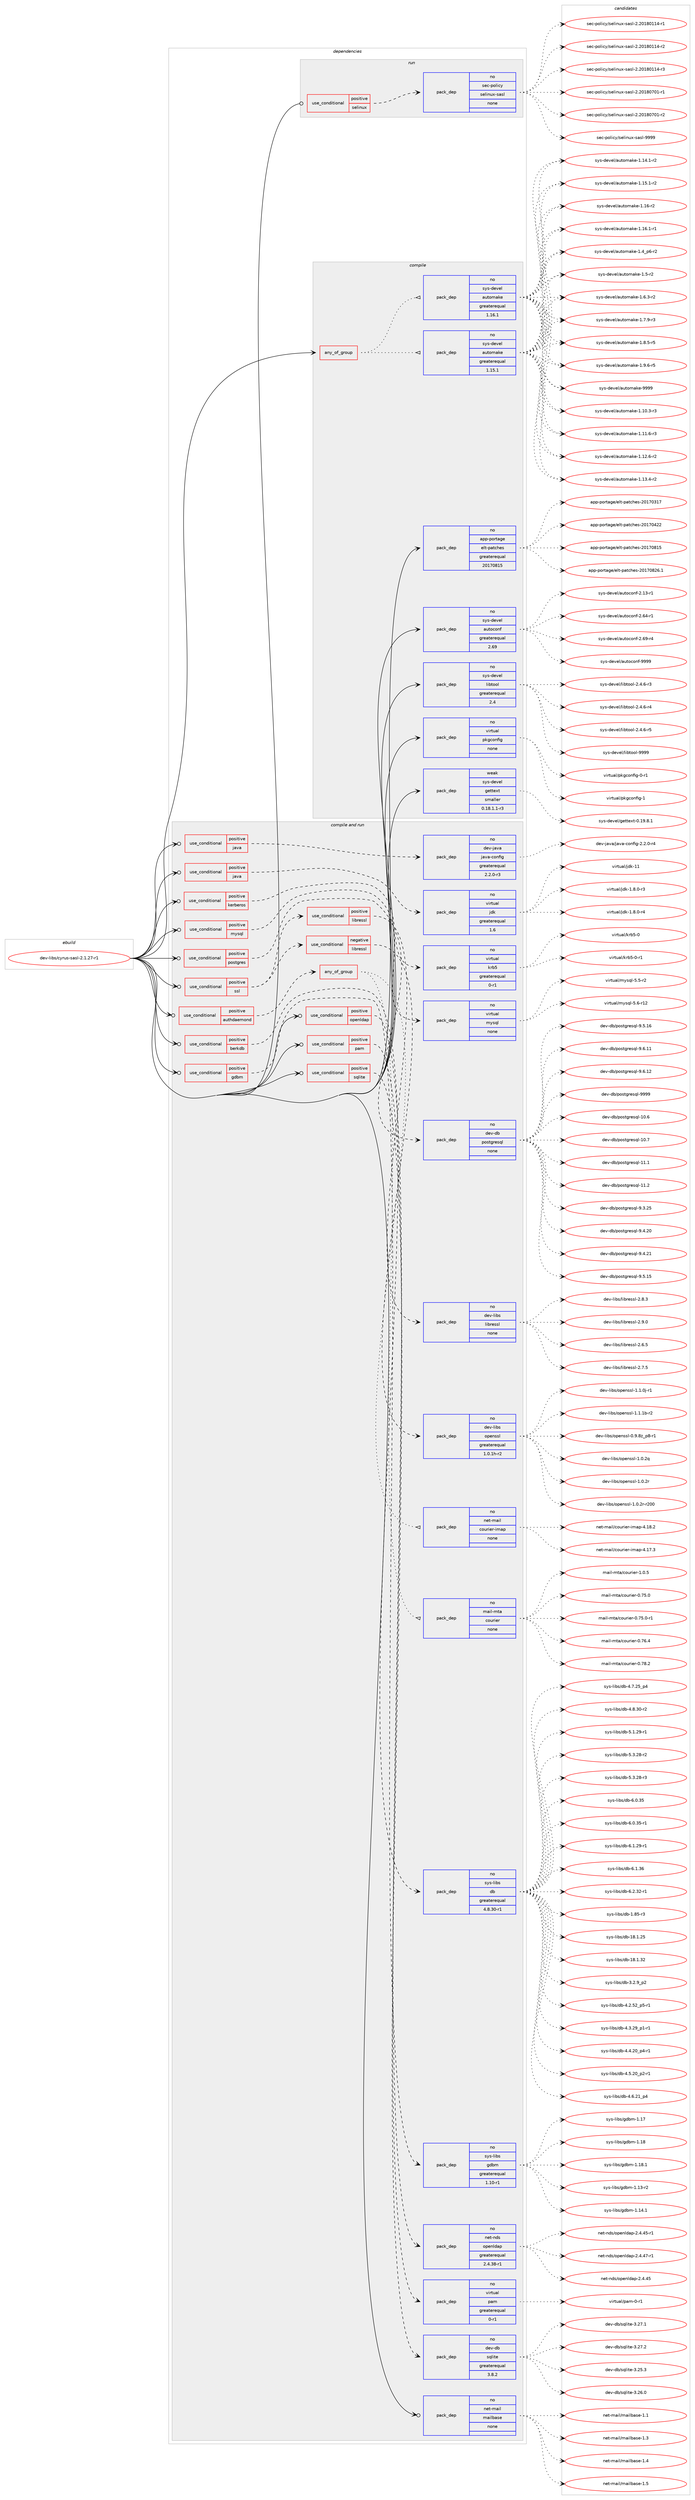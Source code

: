 digraph prolog {

# *************
# Graph options
# *************

newrank=true;
concentrate=true;
compound=true;
graph [rankdir=LR,fontname=Helvetica,fontsize=10,ranksep=1.5];#, ranksep=2.5, nodesep=0.2];
edge  [arrowhead=vee];
node  [fontname=Helvetica,fontsize=10];

# **********
# The ebuild
# **********

subgraph cluster_leftcol {
color=gray;
rank=same;
label=<<i>ebuild</i>>;
id [label="dev-libs/cyrus-sasl-2.1.27-r1", color=red, width=4, href="../dev-libs/cyrus-sasl-2.1.27-r1.svg"];
}

# ****************
# The dependencies
# ****************

subgraph cluster_midcol {
color=gray;
label=<<i>dependencies</i>>;
subgraph cluster_compile {
fillcolor="#eeeeee";
style=filled;
label=<<i>compile</i>>;
subgraph any22129 {
dependency1365037 [label=<<TABLE BORDER="0" CELLBORDER="1" CELLSPACING="0" CELLPADDING="4"><TR><TD CELLPADDING="10">any_of_group</TD></TR></TABLE>>, shape=none, color=red];subgraph pack976895 {
dependency1365038 [label=<<TABLE BORDER="0" CELLBORDER="1" CELLSPACING="0" CELLPADDING="4" WIDTH="220"><TR><TD ROWSPAN="6" CELLPADDING="30">pack_dep</TD></TR><TR><TD WIDTH="110">no</TD></TR><TR><TD>sys-devel</TD></TR><TR><TD>automake</TD></TR><TR><TD>greaterequal</TD></TR><TR><TD>1.16.1</TD></TR></TABLE>>, shape=none, color=blue];
}
dependency1365037:e -> dependency1365038:w [weight=20,style="dotted",arrowhead="oinv"];
subgraph pack976896 {
dependency1365039 [label=<<TABLE BORDER="0" CELLBORDER="1" CELLSPACING="0" CELLPADDING="4" WIDTH="220"><TR><TD ROWSPAN="6" CELLPADDING="30">pack_dep</TD></TR><TR><TD WIDTH="110">no</TD></TR><TR><TD>sys-devel</TD></TR><TR><TD>automake</TD></TR><TR><TD>greaterequal</TD></TR><TR><TD>1.15.1</TD></TR></TABLE>>, shape=none, color=blue];
}
dependency1365037:e -> dependency1365039:w [weight=20,style="dotted",arrowhead="oinv"];
}
id:e -> dependency1365037:w [weight=20,style="solid",arrowhead="vee"];
subgraph pack976897 {
dependency1365040 [label=<<TABLE BORDER="0" CELLBORDER="1" CELLSPACING="0" CELLPADDING="4" WIDTH="220"><TR><TD ROWSPAN="6" CELLPADDING="30">pack_dep</TD></TR><TR><TD WIDTH="110">no</TD></TR><TR><TD>app-portage</TD></TR><TR><TD>elt-patches</TD></TR><TR><TD>greaterequal</TD></TR><TR><TD>20170815</TD></TR></TABLE>>, shape=none, color=blue];
}
id:e -> dependency1365040:w [weight=20,style="solid",arrowhead="vee"];
subgraph pack976898 {
dependency1365041 [label=<<TABLE BORDER="0" CELLBORDER="1" CELLSPACING="0" CELLPADDING="4" WIDTH="220"><TR><TD ROWSPAN="6" CELLPADDING="30">pack_dep</TD></TR><TR><TD WIDTH="110">no</TD></TR><TR><TD>sys-devel</TD></TR><TR><TD>autoconf</TD></TR><TR><TD>greaterequal</TD></TR><TR><TD>2.69</TD></TR></TABLE>>, shape=none, color=blue];
}
id:e -> dependency1365041:w [weight=20,style="solid",arrowhead="vee"];
subgraph pack976899 {
dependency1365042 [label=<<TABLE BORDER="0" CELLBORDER="1" CELLSPACING="0" CELLPADDING="4" WIDTH="220"><TR><TD ROWSPAN="6" CELLPADDING="30">pack_dep</TD></TR><TR><TD WIDTH="110">no</TD></TR><TR><TD>sys-devel</TD></TR><TR><TD>libtool</TD></TR><TR><TD>greaterequal</TD></TR><TR><TD>2.4</TD></TR></TABLE>>, shape=none, color=blue];
}
id:e -> dependency1365042:w [weight=20,style="solid",arrowhead="vee"];
subgraph pack976900 {
dependency1365043 [label=<<TABLE BORDER="0" CELLBORDER="1" CELLSPACING="0" CELLPADDING="4" WIDTH="220"><TR><TD ROWSPAN="6" CELLPADDING="30">pack_dep</TD></TR><TR><TD WIDTH="110">no</TD></TR><TR><TD>virtual</TD></TR><TR><TD>pkgconfig</TD></TR><TR><TD>none</TD></TR><TR><TD></TD></TR></TABLE>>, shape=none, color=blue];
}
id:e -> dependency1365043:w [weight=20,style="solid",arrowhead="vee"];
subgraph pack976901 {
dependency1365044 [label=<<TABLE BORDER="0" CELLBORDER="1" CELLSPACING="0" CELLPADDING="4" WIDTH="220"><TR><TD ROWSPAN="6" CELLPADDING="30">pack_dep</TD></TR><TR><TD WIDTH="110">weak</TD></TR><TR><TD>sys-devel</TD></TR><TR><TD>gettext</TD></TR><TR><TD>smaller</TD></TR><TR><TD>0.18.1.1-r3</TD></TR></TABLE>>, shape=none, color=blue];
}
id:e -> dependency1365044:w [weight=20,style="solid",arrowhead="vee"];
}
subgraph cluster_compileandrun {
fillcolor="#eeeeee";
style=filled;
label=<<i>compile and run</i>>;
subgraph cond365461 {
dependency1365045 [label=<<TABLE BORDER="0" CELLBORDER="1" CELLSPACING="0" CELLPADDING="4"><TR><TD ROWSPAN="3" CELLPADDING="10">use_conditional</TD></TR><TR><TD>positive</TD></TR><TR><TD>authdaemond</TD></TR></TABLE>>, shape=none, color=red];
subgraph any22130 {
dependency1365046 [label=<<TABLE BORDER="0" CELLBORDER="1" CELLSPACING="0" CELLPADDING="4"><TR><TD CELLPADDING="10">any_of_group</TD></TR></TABLE>>, shape=none, color=red];subgraph pack976902 {
dependency1365047 [label=<<TABLE BORDER="0" CELLBORDER="1" CELLSPACING="0" CELLPADDING="4" WIDTH="220"><TR><TD ROWSPAN="6" CELLPADDING="30">pack_dep</TD></TR><TR><TD WIDTH="110">no</TD></TR><TR><TD>net-mail</TD></TR><TR><TD>courier-imap</TD></TR><TR><TD>none</TD></TR><TR><TD></TD></TR></TABLE>>, shape=none, color=blue];
}
dependency1365046:e -> dependency1365047:w [weight=20,style="dotted",arrowhead="oinv"];
subgraph pack976903 {
dependency1365048 [label=<<TABLE BORDER="0" CELLBORDER="1" CELLSPACING="0" CELLPADDING="4" WIDTH="220"><TR><TD ROWSPAN="6" CELLPADDING="30">pack_dep</TD></TR><TR><TD WIDTH="110">no</TD></TR><TR><TD>mail-mta</TD></TR><TR><TD>courier</TD></TR><TR><TD>none</TD></TR><TR><TD></TD></TR></TABLE>>, shape=none, color=blue];
}
dependency1365046:e -> dependency1365048:w [weight=20,style="dotted",arrowhead="oinv"];
}
dependency1365045:e -> dependency1365046:w [weight=20,style="dashed",arrowhead="vee"];
}
id:e -> dependency1365045:w [weight=20,style="solid",arrowhead="odotvee"];
subgraph cond365462 {
dependency1365049 [label=<<TABLE BORDER="0" CELLBORDER="1" CELLSPACING="0" CELLPADDING="4"><TR><TD ROWSPAN="3" CELLPADDING="10">use_conditional</TD></TR><TR><TD>positive</TD></TR><TR><TD>berkdb</TD></TR></TABLE>>, shape=none, color=red];
subgraph pack976904 {
dependency1365050 [label=<<TABLE BORDER="0" CELLBORDER="1" CELLSPACING="0" CELLPADDING="4" WIDTH="220"><TR><TD ROWSPAN="6" CELLPADDING="30">pack_dep</TD></TR><TR><TD WIDTH="110">no</TD></TR><TR><TD>sys-libs</TD></TR><TR><TD>db</TD></TR><TR><TD>greaterequal</TD></TR><TR><TD>4.8.30-r1</TD></TR></TABLE>>, shape=none, color=blue];
}
dependency1365049:e -> dependency1365050:w [weight=20,style="dashed",arrowhead="vee"];
}
id:e -> dependency1365049:w [weight=20,style="solid",arrowhead="odotvee"];
subgraph cond365463 {
dependency1365051 [label=<<TABLE BORDER="0" CELLBORDER="1" CELLSPACING="0" CELLPADDING="4"><TR><TD ROWSPAN="3" CELLPADDING="10">use_conditional</TD></TR><TR><TD>positive</TD></TR><TR><TD>gdbm</TD></TR></TABLE>>, shape=none, color=red];
subgraph pack976905 {
dependency1365052 [label=<<TABLE BORDER="0" CELLBORDER="1" CELLSPACING="0" CELLPADDING="4" WIDTH="220"><TR><TD ROWSPAN="6" CELLPADDING="30">pack_dep</TD></TR><TR><TD WIDTH="110">no</TD></TR><TR><TD>sys-libs</TD></TR><TR><TD>gdbm</TD></TR><TR><TD>greaterequal</TD></TR><TR><TD>1.10-r1</TD></TR></TABLE>>, shape=none, color=blue];
}
dependency1365051:e -> dependency1365052:w [weight=20,style="dashed",arrowhead="vee"];
}
id:e -> dependency1365051:w [weight=20,style="solid",arrowhead="odotvee"];
subgraph cond365464 {
dependency1365053 [label=<<TABLE BORDER="0" CELLBORDER="1" CELLSPACING="0" CELLPADDING="4"><TR><TD ROWSPAN="3" CELLPADDING="10">use_conditional</TD></TR><TR><TD>positive</TD></TR><TR><TD>java</TD></TR></TABLE>>, shape=none, color=red];
subgraph pack976906 {
dependency1365054 [label=<<TABLE BORDER="0" CELLBORDER="1" CELLSPACING="0" CELLPADDING="4" WIDTH="220"><TR><TD ROWSPAN="6" CELLPADDING="30">pack_dep</TD></TR><TR><TD WIDTH="110">no</TD></TR><TR><TD>dev-java</TD></TR><TR><TD>java-config</TD></TR><TR><TD>greaterequal</TD></TR><TR><TD>2.2.0-r3</TD></TR></TABLE>>, shape=none, color=blue];
}
dependency1365053:e -> dependency1365054:w [weight=20,style="dashed",arrowhead="vee"];
}
id:e -> dependency1365053:w [weight=20,style="solid",arrowhead="odotvee"];
subgraph cond365465 {
dependency1365055 [label=<<TABLE BORDER="0" CELLBORDER="1" CELLSPACING="0" CELLPADDING="4"><TR><TD ROWSPAN="3" CELLPADDING="10">use_conditional</TD></TR><TR><TD>positive</TD></TR><TR><TD>java</TD></TR></TABLE>>, shape=none, color=red];
subgraph pack976907 {
dependency1365056 [label=<<TABLE BORDER="0" CELLBORDER="1" CELLSPACING="0" CELLPADDING="4" WIDTH="220"><TR><TD ROWSPAN="6" CELLPADDING="30">pack_dep</TD></TR><TR><TD WIDTH="110">no</TD></TR><TR><TD>virtual</TD></TR><TR><TD>jdk</TD></TR><TR><TD>greaterequal</TD></TR><TR><TD>1.6</TD></TR></TABLE>>, shape=none, color=blue];
}
dependency1365055:e -> dependency1365056:w [weight=20,style="dashed",arrowhead="vee"];
}
id:e -> dependency1365055:w [weight=20,style="solid",arrowhead="odotvee"];
subgraph cond365466 {
dependency1365057 [label=<<TABLE BORDER="0" CELLBORDER="1" CELLSPACING="0" CELLPADDING="4"><TR><TD ROWSPAN="3" CELLPADDING="10">use_conditional</TD></TR><TR><TD>positive</TD></TR><TR><TD>kerberos</TD></TR></TABLE>>, shape=none, color=red];
subgraph pack976908 {
dependency1365058 [label=<<TABLE BORDER="0" CELLBORDER="1" CELLSPACING="0" CELLPADDING="4" WIDTH="220"><TR><TD ROWSPAN="6" CELLPADDING="30">pack_dep</TD></TR><TR><TD WIDTH="110">no</TD></TR><TR><TD>virtual</TD></TR><TR><TD>krb5</TD></TR><TR><TD>greaterequal</TD></TR><TR><TD>0-r1</TD></TR></TABLE>>, shape=none, color=blue];
}
dependency1365057:e -> dependency1365058:w [weight=20,style="dashed",arrowhead="vee"];
}
id:e -> dependency1365057:w [weight=20,style="solid",arrowhead="odotvee"];
subgraph cond365467 {
dependency1365059 [label=<<TABLE BORDER="0" CELLBORDER="1" CELLSPACING="0" CELLPADDING="4"><TR><TD ROWSPAN="3" CELLPADDING="10">use_conditional</TD></TR><TR><TD>positive</TD></TR><TR><TD>mysql</TD></TR></TABLE>>, shape=none, color=red];
subgraph pack976909 {
dependency1365060 [label=<<TABLE BORDER="0" CELLBORDER="1" CELLSPACING="0" CELLPADDING="4" WIDTH="220"><TR><TD ROWSPAN="6" CELLPADDING="30">pack_dep</TD></TR><TR><TD WIDTH="110">no</TD></TR><TR><TD>virtual</TD></TR><TR><TD>mysql</TD></TR><TR><TD>none</TD></TR><TR><TD></TD></TR></TABLE>>, shape=none, color=blue];
}
dependency1365059:e -> dependency1365060:w [weight=20,style="dashed",arrowhead="vee"];
}
id:e -> dependency1365059:w [weight=20,style="solid",arrowhead="odotvee"];
subgraph cond365468 {
dependency1365061 [label=<<TABLE BORDER="0" CELLBORDER="1" CELLSPACING="0" CELLPADDING="4"><TR><TD ROWSPAN="3" CELLPADDING="10">use_conditional</TD></TR><TR><TD>positive</TD></TR><TR><TD>openldap</TD></TR></TABLE>>, shape=none, color=red];
subgraph pack976910 {
dependency1365062 [label=<<TABLE BORDER="0" CELLBORDER="1" CELLSPACING="0" CELLPADDING="4" WIDTH="220"><TR><TD ROWSPAN="6" CELLPADDING="30">pack_dep</TD></TR><TR><TD WIDTH="110">no</TD></TR><TR><TD>net-nds</TD></TR><TR><TD>openldap</TD></TR><TR><TD>greaterequal</TD></TR><TR><TD>2.4.38-r1</TD></TR></TABLE>>, shape=none, color=blue];
}
dependency1365061:e -> dependency1365062:w [weight=20,style="dashed",arrowhead="vee"];
}
id:e -> dependency1365061:w [weight=20,style="solid",arrowhead="odotvee"];
subgraph cond365469 {
dependency1365063 [label=<<TABLE BORDER="0" CELLBORDER="1" CELLSPACING="0" CELLPADDING="4"><TR><TD ROWSPAN="3" CELLPADDING="10">use_conditional</TD></TR><TR><TD>positive</TD></TR><TR><TD>pam</TD></TR></TABLE>>, shape=none, color=red];
subgraph pack976911 {
dependency1365064 [label=<<TABLE BORDER="0" CELLBORDER="1" CELLSPACING="0" CELLPADDING="4" WIDTH="220"><TR><TD ROWSPAN="6" CELLPADDING="30">pack_dep</TD></TR><TR><TD WIDTH="110">no</TD></TR><TR><TD>virtual</TD></TR><TR><TD>pam</TD></TR><TR><TD>greaterequal</TD></TR><TR><TD>0-r1</TD></TR></TABLE>>, shape=none, color=blue];
}
dependency1365063:e -> dependency1365064:w [weight=20,style="dashed",arrowhead="vee"];
}
id:e -> dependency1365063:w [weight=20,style="solid",arrowhead="odotvee"];
subgraph cond365470 {
dependency1365065 [label=<<TABLE BORDER="0" CELLBORDER="1" CELLSPACING="0" CELLPADDING="4"><TR><TD ROWSPAN="3" CELLPADDING="10">use_conditional</TD></TR><TR><TD>positive</TD></TR><TR><TD>postgres</TD></TR></TABLE>>, shape=none, color=red];
subgraph pack976912 {
dependency1365066 [label=<<TABLE BORDER="0" CELLBORDER="1" CELLSPACING="0" CELLPADDING="4" WIDTH="220"><TR><TD ROWSPAN="6" CELLPADDING="30">pack_dep</TD></TR><TR><TD WIDTH="110">no</TD></TR><TR><TD>dev-db</TD></TR><TR><TD>postgresql</TD></TR><TR><TD>none</TD></TR><TR><TD></TD></TR></TABLE>>, shape=none, color=blue];
}
dependency1365065:e -> dependency1365066:w [weight=20,style="dashed",arrowhead="vee"];
}
id:e -> dependency1365065:w [weight=20,style="solid",arrowhead="odotvee"];
subgraph cond365471 {
dependency1365067 [label=<<TABLE BORDER="0" CELLBORDER="1" CELLSPACING="0" CELLPADDING="4"><TR><TD ROWSPAN="3" CELLPADDING="10">use_conditional</TD></TR><TR><TD>positive</TD></TR><TR><TD>sqlite</TD></TR></TABLE>>, shape=none, color=red];
subgraph pack976913 {
dependency1365068 [label=<<TABLE BORDER="0" CELLBORDER="1" CELLSPACING="0" CELLPADDING="4" WIDTH="220"><TR><TD ROWSPAN="6" CELLPADDING="30">pack_dep</TD></TR><TR><TD WIDTH="110">no</TD></TR><TR><TD>dev-db</TD></TR><TR><TD>sqlite</TD></TR><TR><TD>greaterequal</TD></TR><TR><TD>3.8.2</TD></TR></TABLE>>, shape=none, color=blue];
}
dependency1365067:e -> dependency1365068:w [weight=20,style="dashed",arrowhead="vee"];
}
id:e -> dependency1365067:w [weight=20,style="solid",arrowhead="odotvee"];
subgraph cond365472 {
dependency1365069 [label=<<TABLE BORDER="0" CELLBORDER="1" CELLSPACING="0" CELLPADDING="4"><TR><TD ROWSPAN="3" CELLPADDING="10">use_conditional</TD></TR><TR><TD>positive</TD></TR><TR><TD>ssl</TD></TR></TABLE>>, shape=none, color=red];
subgraph cond365473 {
dependency1365070 [label=<<TABLE BORDER="0" CELLBORDER="1" CELLSPACING="0" CELLPADDING="4"><TR><TD ROWSPAN="3" CELLPADDING="10">use_conditional</TD></TR><TR><TD>negative</TD></TR><TR><TD>libressl</TD></TR></TABLE>>, shape=none, color=red];
subgraph pack976914 {
dependency1365071 [label=<<TABLE BORDER="0" CELLBORDER="1" CELLSPACING="0" CELLPADDING="4" WIDTH="220"><TR><TD ROWSPAN="6" CELLPADDING="30">pack_dep</TD></TR><TR><TD WIDTH="110">no</TD></TR><TR><TD>dev-libs</TD></TR><TR><TD>openssl</TD></TR><TR><TD>greaterequal</TD></TR><TR><TD>1.0.1h-r2</TD></TR></TABLE>>, shape=none, color=blue];
}
dependency1365070:e -> dependency1365071:w [weight=20,style="dashed",arrowhead="vee"];
}
dependency1365069:e -> dependency1365070:w [weight=20,style="dashed",arrowhead="vee"];
subgraph cond365474 {
dependency1365072 [label=<<TABLE BORDER="0" CELLBORDER="1" CELLSPACING="0" CELLPADDING="4"><TR><TD ROWSPAN="3" CELLPADDING="10">use_conditional</TD></TR><TR><TD>positive</TD></TR><TR><TD>libressl</TD></TR></TABLE>>, shape=none, color=red];
subgraph pack976915 {
dependency1365073 [label=<<TABLE BORDER="0" CELLBORDER="1" CELLSPACING="0" CELLPADDING="4" WIDTH="220"><TR><TD ROWSPAN="6" CELLPADDING="30">pack_dep</TD></TR><TR><TD WIDTH="110">no</TD></TR><TR><TD>dev-libs</TD></TR><TR><TD>libressl</TD></TR><TR><TD>none</TD></TR><TR><TD></TD></TR></TABLE>>, shape=none, color=blue];
}
dependency1365072:e -> dependency1365073:w [weight=20,style="dashed",arrowhead="vee"];
}
dependency1365069:e -> dependency1365072:w [weight=20,style="dashed",arrowhead="vee"];
}
id:e -> dependency1365069:w [weight=20,style="solid",arrowhead="odotvee"];
subgraph pack976916 {
dependency1365074 [label=<<TABLE BORDER="0" CELLBORDER="1" CELLSPACING="0" CELLPADDING="4" WIDTH="220"><TR><TD ROWSPAN="6" CELLPADDING="30">pack_dep</TD></TR><TR><TD WIDTH="110">no</TD></TR><TR><TD>net-mail</TD></TR><TR><TD>mailbase</TD></TR><TR><TD>none</TD></TR><TR><TD></TD></TR></TABLE>>, shape=none, color=blue];
}
id:e -> dependency1365074:w [weight=20,style="solid",arrowhead="odotvee"];
}
subgraph cluster_run {
fillcolor="#eeeeee";
style=filled;
label=<<i>run</i>>;
subgraph cond365475 {
dependency1365075 [label=<<TABLE BORDER="0" CELLBORDER="1" CELLSPACING="0" CELLPADDING="4"><TR><TD ROWSPAN="3" CELLPADDING="10">use_conditional</TD></TR><TR><TD>positive</TD></TR><TR><TD>selinux</TD></TR></TABLE>>, shape=none, color=red];
subgraph pack976917 {
dependency1365076 [label=<<TABLE BORDER="0" CELLBORDER="1" CELLSPACING="0" CELLPADDING="4" WIDTH="220"><TR><TD ROWSPAN="6" CELLPADDING="30">pack_dep</TD></TR><TR><TD WIDTH="110">no</TD></TR><TR><TD>sec-policy</TD></TR><TR><TD>selinux-sasl</TD></TR><TR><TD>none</TD></TR><TR><TD></TD></TR></TABLE>>, shape=none, color=blue];
}
dependency1365075:e -> dependency1365076:w [weight=20,style="dashed",arrowhead="vee"];
}
id:e -> dependency1365075:w [weight=20,style="solid",arrowhead="odot"];
}
}

# **************
# The candidates
# **************

subgraph cluster_choices {
rank=same;
color=gray;
label=<<i>candidates</i>>;

subgraph choice976895 {
color=black;
nodesep=1;
choice11512111545100101118101108479711711611110997107101454946494846514511451 [label="sys-devel/automake-1.10.3-r3", color=red, width=4,href="../sys-devel/automake-1.10.3-r3.svg"];
choice11512111545100101118101108479711711611110997107101454946494946544511451 [label="sys-devel/automake-1.11.6-r3", color=red, width=4,href="../sys-devel/automake-1.11.6-r3.svg"];
choice11512111545100101118101108479711711611110997107101454946495046544511450 [label="sys-devel/automake-1.12.6-r2", color=red, width=4,href="../sys-devel/automake-1.12.6-r2.svg"];
choice11512111545100101118101108479711711611110997107101454946495146524511450 [label="sys-devel/automake-1.13.4-r2", color=red, width=4,href="../sys-devel/automake-1.13.4-r2.svg"];
choice11512111545100101118101108479711711611110997107101454946495246494511450 [label="sys-devel/automake-1.14.1-r2", color=red, width=4,href="../sys-devel/automake-1.14.1-r2.svg"];
choice11512111545100101118101108479711711611110997107101454946495346494511450 [label="sys-devel/automake-1.15.1-r2", color=red, width=4,href="../sys-devel/automake-1.15.1-r2.svg"];
choice1151211154510010111810110847971171161111099710710145494649544511450 [label="sys-devel/automake-1.16-r2", color=red, width=4,href="../sys-devel/automake-1.16-r2.svg"];
choice11512111545100101118101108479711711611110997107101454946495446494511449 [label="sys-devel/automake-1.16.1-r1", color=red, width=4,href="../sys-devel/automake-1.16.1-r1.svg"];
choice115121115451001011181011084797117116111109971071014549465295112544511450 [label="sys-devel/automake-1.4_p6-r2", color=red, width=4,href="../sys-devel/automake-1.4_p6-r2.svg"];
choice11512111545100101118101108479711711611110997107101454946534511450 [label="sys-devel/automake-1.5-r2", color=red, width=4,href="../sys-devel/automake-1.5-r2.svg"];
choice115121115451001011181011084797117116111109971071014549465446514511450 [label="sys-devel/automake-1.6.3-r2", color=red, width=4,href="../sys-devel/automake-1.6.3-r2.svg"];
choice115121115451001011181011084797117116111109971071014549465546574511451 [label="sys-devel/automake-1.7.9-r3", color=red, width=4,href="../sys-devel/automake-1.7.9-r3.svg"];
choice115121115451001011181011084797117116111109971071014549465646534511453 [label="sys-devel/automake-1.8.5-r5", color=red, width=4,href="../sys-devel/automake-1.8.5-r5.svg"];
choice115121115451001011181011084797117116111109971071014549465746544511453 [label="sys-devel/automake-1.9.6-r5", color=red, width=4,href="../sys-devel/automake-1.9.6-r5.svg"];
choice115121115451001011181011084797117116111109971071014557575757 [label="sys-devel/automake-9999", color=red, width=4,href="../sys-devel/automake-9999.svg"];
dependency1365038:e -> choice11512111545100101118101108479711711611110997107101454946494846514511451:w [style=dotted,weight="100"];
dependency1365038:e -> choice11512111545100101118101108479711711611110997107101454946494946544511451:w [style=dotted,weight="100"];
dependency1365038:e -> choice11512111545100101118101108479711711611110997107101454946495046544511450:w [style=dotted,weight="100"];
dependency1365038:e -> choice11512111545100101118101108479711711611110997107101454946495146524511450:w [style=dotted,weight="100"];
dependency1365038:e -> choice11512111545100101118101108479711711611110997107101454946495246494511450:w [style=dotted,weight="100"];
dependency1365038:e -> choice11512111545100101118101108479711711611110997107101454946495346494511450:w [style=dotted,weight="100"];
dependency1365038:e -> choice1151211154510010111810110847971171161111099710710145494649544511450:w [style=dotted,weight="100"];
dependency1365038:e -> choice11512111545100101118101108479711711611110997107101454946495446494511449:w [style=dotted,weight="100"];
dependency1365038:e -> choice115121115451001011181011084797117116111109971071014549465295112544511450:w [style=dotted,weight="100"];
dependency1365038:e -> choice11512111545100101118101108479711711611110997107101454946534511450:w [style=dotted,weight="100"];
dependency1365038:e -> choice115121115451001011181011084797117116111109971071014549465446514511450:w [style=dotted,weight="100"];
dependency1365038:e -> choice115121115451001011181011084797117116111109971071014549465546574511451:w [style=dotted,weight="100"];
dependency1365038:e -> choice115121115451001011181011084797117116111109971071014549465646534511453:w [style=dotted,weight="100"];
dependency1365038:e -> choice115121115451001011181011084797117116111109971071014549465746544511453:w [style=dotted,weight="100"];
dependency1365038:e -> choice115121115451001011181011084797117116111109971071014557575757:w [style=dotted,weight="100"];
}
subgraph choice976896 {
color=black;
nodesep=1;
choice11512111545100101118101108479711711611110997107101454946494846514511451 [label="sys-devel/automake-1.10.3-r3", color=red, width=4,href="../sys-devel/automake-1.10.3-r3.svg"];
choice11512111545100101118101108479711711611110997107101454946494946544511451 [label="sys-devel/automake-1.11.6-r3", color=red, width=4,href="../sys-devel/automake-1.11.6-r3.svg"];
choice11512111545100101118101108479711711611110997107101454946495046544511450 [label="sys-devel/automake-1.12.6-r2", color=red, width=4,href="../sys-devel/automake-1.12.6-r2.svg"];
choice11512111545100101118101108479711711611110997107101454946495146524511450 [label="sys-devel/automake-1.13.4-r2", color=red, width=4,href="../sys-devel/automake-1.13.4-r2.svg"];
choice11512111545100101118101108479711711611110997107101454946495246494511450 [label="sys-devel/automake-1.14.1-r2", color=red, width=4,href="../sys-devel/automake-1.14.1-r2.svg"];
choice11512111545100101118101108479711711611110997107101454946495346494511450 [label="sys-devel/automake-1.15.1-r2", color=red, width=4,href="../sys-devel/automake-1.15.1-r2.svg"];
choice1151211154510010111810110847971171161111099710710145494649544511450 [label="sys-devel/automake-1.16-r2", color=red, width=4,href="../sys-devel/automake-1.16-r2.svg"];
choice11512111545100101118101108479711711611110997107101454946495446494511449 [label="sys-devel/automake-1.16.1-r1", color=red, width=4,href="../sys-devel/automake-1.16.1-r1.svg"];
choice115121115451001011181011084797117116111109971071014549465295112544511450 [label="sys-devel/automake-1.4_p6-r2", color=red, width=4,href="../sys-devel/automake-1.4_p6-r2.svg"];
choice11512111545100101118101108479711711611110997107101454946534511450 [label="sys-devel/automake-1.5-r2", color=red, width=4,href="../sys-devel/automake-1.5-r2.svg"];
choice115121115451001011181011084797117116111109971071014549465446514511450 [label="sys-devel/automake-1.6.3-r2", color=red, width=4,href="../sys-devel/automake-1.6.3-r2.svg"];
choice115121115451001011181011084797117116111109971071014549465546574511451 [label="sys-devel/automake-1.7.9-r3", color=red, width=4,href="../sys-devel/automake-1.7.9-r3.svg"];
choice115121115451001011181011084797117116111109971071014549465646534511453 [label="sys-devel/automake-1.8.5-r5", color=red, width=4,href="../sys-devel/automake-1.8.5-r5.svg"];
choice115121115451001011181011084797117116111109971071014549465746544511453 [label="sys-devel/automake-1.9.6-r5", color=red, width=4,href="../sys-devel/automake-1.9.6-r5.svg"];
choice115121115451001011181011084797117116111109971071014557575757 [label="sys-devel/automake-9999", color=red, width=4,href="../sys-devel/automake-9999.svg"];
dependency1365039:e -> choice11512111545100101118101108479711711611110997107101454946494846514511451:w [style=dotted,weight="100"];
dependency1365039:e -> choice11512111545100101118101108479711711611110997107101454946494946544511451:w [style=dotted,weight="100"];
dependency1365039:e -> choice11512111545100101118101108479711711611110997107101454946495046544511450:w [style=dotted,weight="100"];
dependency1365039:e -> choice11512111545100101118101108479711711611110997107101454946495146524511450:w [style=dotted,weight="100"];
dependency1365039:e -> choice11512111545100101118101108479711711611110997107101454946495246494511450:w [style=dotted,weight="100"];
dependency1365039:e -> choice11512111545100101118101108479711711611110997107101454946495346494511450:w [style=dotted,weight="100"];
dependency1365039:e -> choice1151211154510010111810110847971171161111099710710145494649544511450:w [style=dotted,weight="100"];
dependency1365039:e -> choice11512111545100101118101108479711711611110997107101454946495446494511449:w [style=dotted,weight="100"];
dependency1365039:e -> choice115121115451001011181011084797117116111109971071014549465295112544511450:w [style=dotted,weight="100"];
dependency1365039:e -> choice11512111545100101118101108479711711611110997107101454946534511450:w [style=dotted,weight="100"];
dependency1365039:e -> choice115121115451001011181011084797117116111109971071014549465446514511450:w [style=dotted,weight="100"];
dependency1365039:e -> choice115121115451001011181011084797117116111109971071014549465546574511451:w [style=dotted,weight="100"];
dependency1365039:e -> choice115121115451001011181011084797117116111109971071014549465646534511453:w [style=dotted,weight="100"];
dependency1365039:e -> choice115121115451001011181011084797117116111109971071014549465746544511453:w [style=dotted,weight="100"];
dependency1365039:e -> choice115121115451001011181011084797117116111109971071014557575757:w [style=dotted,weight="100"];
}
subgraph choice976897 {
color=black;
nodesep=1;
choice97112112451121111141169710310147101108116451129711699104101115455048495548514955 [label="app-portage/elt-patches-20170317", color=red, width=4,href="../app-portage/elt-patches-20170317.svg"];
choice97112112451121111141169710310147101108116451129711699104101115455048495548525050 [label="app-portage/elt-patches-20170422", color=red, width=4,href="../app-portage/elt-patches-20170422.svg"];
choice97112112451121111141169710310147101108116451129711699104101115455048495548564953 [label="app-portage/elt-patches-20170815", color=red, width=4,href="../app-portage/elt-patches-20170815.svg"];
choice971121124511211111411697103101471011081164511297116991041011154550484955485650544649 [label="app-portage/elt-patches-20170826.1", color=red, width=4,href="../app-portage/elt-patches-20170826.1.svg"];
dependency1365040:e -> choice97112112451121111141169710310147101108116451129711699104101115455048495548514955:w [style=dotted,weight="100"];
dependency1365040:e -> choice97112112451121111141169710310147101108116451129711699104101115455048495548525050:w [style=dotted,weight="100"];
dependency1365040:e -> choice97112112451121111141169710310147101108116451129711699104101115455048495548564953:w [style=dotted,weight="100"];
dependency1365040:e -> choice971121124511211111411697103101471011081164511297116991041011154550484955485650544649:w [style=dotted,weight="100"];
}
subgraph choice976898 {
color=black;
nodesep=1;
choice1151211154510010111810110847971171161119911111010245504649514511449 [label="sys-devel/autoconf-2.13-r1", color=red, width=4,href="../sys-devel/autoconf-2.13-r1.svg"];
choice1151211154510010111810110847971171161119911111010245504654524511449 [label="sys-devel/autoconf-2.64-r1", color=red, width=4,href="../sys-devel/autoconf-2.64-r1.svg"];
choice1151211154510010111810110847971171161119911111010245504654574511452 [label="sys-devel/autoconf-2.69-r4", color=red, width=4,href="../sys-devel/autoconf-2.69-r4.svg"];
choice115121115451001011181011084797117116111991111101024557575757 [label="sys-devel/autoconf-9999", color=red, width=4,href="../sys-devel/autoconf-9999.svg"];
dependency1365041:e -> choice1151211154510010111810110847971171161119911111010245504649514511449:w [style=dotted,weight="100"];
dependency1365041:e -> choice1151211154510010111810110847971171161119911111010245504654524511449:w [style=dotted,weight="100"];
dependency1365041:e -> choice1151211154510010111810110847971171161119911111010245504654574511452:w [style=dotted,weight="100"];
dependency1365041:e -> choice115121115451001011181011084797117116111991111101024557575757:w [style=dotted,weight="100"];
}
subgraph choice976899 {
color=black;
nodesep=1;
choice1151211154510010111810110847108105981161111111084550465246544511451 [label="sys-devel/libtool-2.4.6-r3", color=red, width=4,href="../sys-devel/libtool-2.4.6-r3.svg"];
choice1151211154510010111810110847108105981161111111084550465246544511452 [label="sys-devel/libtool-2.4.6-r4", color=red, width=4,href="../sys-devel/libtool-2.4.6-r4.svg"];
choice1151211154510010111810110847108105981161111111084550465246544511453 [label="sys-devel/libtool-2.4.6-r5", color=red, width=4,href="../sys-devel/libtool-2.4.6-r5.svg"];
choice1151211154510010111810110847108105981161111111084557575757 [label="sys-devel/libtool-9999", color=red, width=4,href="../sys-devel/libtool-9999.svg"];
dependency1365042:e -> choice1151211154510010111810110847108105981161111111084550465246544511451:w [style=dotted,weight="100"];
dependency1365042:e -> choice1151211154510010111810110847108105981161111111084550465246544511452:w [style=dotted,weight="100"];
dependency1365042:e -> choice1151211154510010111810110847108105981161111111084550465246544511453:w [style=dotted,weight="100"];
dependency1365042:e -> choice1151211154510010111810110847108105981161111111084557575757:w [style=dotted,weight="100"];
}
subgraph choice976900 {
color=black;
nodesep=1;
choice11810511411611797108471121071039911111010210510345484511449 [label="virtual/pkgconfig-0-r1", color=red, width=4,href="../virtual/pkgconfig-0-r1.svg"];
choice1181051141161179710847112107103991111101021051034549 [label="virtual/pkgconfig-1", color=red, width=4,href="../virtual/pkgconfig-1.svg"];
dependency1365043:e -> choice11810511411611797108471121071039911111010210510345484511449:w [style=dotted,weight="100"];
dependency1365043:e -> choice1181051141161179710847112107103991111101021051034549:w [style=dotted,weight="100"];
}
subgraph choice976901 {
color=black;
nodesep=1;
choice1151211154510010111810110847103101116116101120116454846495746564649 [label="sys-devel/gettext-0.19.8.1", color=red, width=4,href="../sys-devel/gettext-0.19.8.1.svg"];
dependency1365044:e -> choice1151211154510010111810110847103101116116101120116454846495746564649:w [style=dotted,weight="100"];
}
subgraph choice976902 {
color=black;
nodesep=1;
choice11010111645109971051084799111117114105101114451051099711245524649554651 [label="net-mail/courier-imap-4.17.3", color=red, width=4,href="../net-mail/courier-imap-4.17.3.svg"];
choice11010111645109971051084799111117114105101114451051099711245524649564650 [label="net-mail/courier-imap-4.18.2", color=red, width=4,href="../net-mail/courier-imap-4.18.2.svg"];
dependency1365047:e -> choice11010111645109971051084799111117114105101114451051099711245524649554651:w [style=dotted,weight="100"];
dependency1365047:e -> choice11010111645109971051084799111117114105101114451051099711245524649564650:w [style=dotted,weight="100"];
}
subgraph choice976903 {
color=black;
nodesep=1;
choice109971051084510911697479911111711410510111445484655534648 [label="mail-mta/courier-0.75.0", color=red, width=4,href="../mail-mta/courier-0.75.0.svg"];
choice1099710510845109116974799111117114105101114454846555346484511449 [label="mail-mta/courier-0.75.0-r1", color=red, width=4,href="../mail-mta/courier-0.75.0-r1.svg"];
choice109971051084510911697479911111711410510111445484655544652 [label="mail-mta/courier-0.76.4", color=red, width=4,href="../mail-mta/courier-0.76.4.svg"];
choice109971051084510911697479911111711410510111445484655564650 [label="mail-mta/courier-0.78.2", color=red, width=4,href="../mail-mta/courier-0.78.2.svg"];
choice1099710510845109116974799111117114105101114454946484653 [label="mail-mta/courier-1.0.5", color=red, width=4,href="../mail-mta/courier-1.0.5.svg"];
dependency1365048:e -> choice109971051084510911697479911111711410510111445484655534648:w [style=dotted,weight="100"];
dependency1365048:e -> choice1099710510845109116974799111117114105101114454846555346484511449:w [style=dotted,weight="100"];
dependency1365048:e -> choice109971051084510911697479911111711410510111445484655544652:w [style=dotted,weight="100"];
dependency1365048:e -> choice109971051084510911697479911111711410510111445484655564650:w [style=dotted,weight="100"];
dependency1365048:e -> choice1099710510845109116974799111117114105101114454946484653:w [style=dotted,weight="100"];
}
subgraph choice976904 {
color=black;
nodesep=1;
choice1151211154510810598115471009845494656534511451 [label="sys-libs/db-1.85-r3", color=red, width=4,href="../sys-libs/db-1.85-r3.svg"];
choice115121115451081059811547100984549564649465053 [label="sys-libs/db-18.1.25", color=red, width=4,href="../sys-libs/db-18.1.25.svg"];
choice115121115451081059811547100984549564649465150 [label="sys-libs/db-18.1.32", color=red, width=4,href="../sys-libs/db-18.1.32.svg"];
choice115121115451081059811547100984551465046579511250 [label="sys-libs/db-3.2.9_p2", color=red, width=4,href="../sys-libs/db-3.2.9_p2.svg"];
choice115121115451081059811547100984552465046535095112534511449 [label="sys-libs/db-4.2.52_p5-r1", color=red, width=4,href="../sys-libs/db-4.2.52_p5-r1.svg"];
choice115121115451081059811547100984552465146505795112494511449 [label="sys-libs/db-4.3.29_p1-r1", color=red, width=4,href="../sys-libs/db-4.3.29_p1-r1.svg"];
choice115121115451081059811547100984552465246504895112524511449 [label="sys-libs/db-4.4.20_p4-r1", color=red, width=4,href="../sys-libs/db-4.4.20_p4-r1.svg"];
choice115121115451081059811547100984552465346504895112504511449 [label="sys-libs/db-4.5.20_p2-r1", color=red, width=4,href="../sys-libs/db-4.5.20_p2-r1.svg"];
choice11512111545108105981154710098455246544650499511252 [label="sys-libs/db-4.6.21_p4", color=red, width=4,href="../sys-libs/db-4.6.21_p4.svg"];
choice11512111545108105981154710098455246554650539511252 [label="sys-libs/db-4.7.25_p4", color=red, width=4,href="../sys-libs/db-4.7.25_p4.svg"];
choice11512111545108105981154710098455246564651484511450 [label="sys-libs/db-4.8.30-r2", color=red, width=4,href="../sys-libs/db-4.8.30-r2.svg"];
choice11512111545108105981154710098455346494650574511449 [label="sys-libs/db-5.1.29-r1", color=red, width=4,href="../sys-libs/db-5.1.29-r1.svg"];
choice11512111545108105981154710098455346514650564511450 [label="sys-libs/db-5.3.28-r2", color=red, width=4,href="../sys-libs/db-5.3.28-r2.svg"];
choice11512111545108105981154710098455346514650564511451 [label="sys-libs/db-5.3.28-r3", color=red, width=4,href="../sys-libs/db-5.3.28-r3.svg"];
choice1151211154510810598115471009845544648465153 [label="sys-libs/db-6.0.35", color=red, width=4,href="../sys-libs/db-6.0.35.svg"];
choice11512111545108105981154710098455446484651534511449 [label="sys-libs/db-6.0.35-r1", color=red, width=4,href="../sys-libs/db-6.0.35-r1.svg"];
choice11512111545108105981154710098455446494650574511449 [label="sys-libs/db-6.1.29-r1", color=red, width=4,href="../sys-libs/db-6.1.29-r1.svg"];
choice1151211154510810598115471009845544649465154 [label="sys-libs/db-6.1.36", color=red, width=4,href="../sys-libs/db-6.1.36.svg"];
choice11512111545108105981154710098455446504651504511449 [label="sys-libs/db-6.2.32-r1", color=red, width=4,href="../sys-libs/db-6.2.32-r1.svg"];
dependency1365050:e -> choice1151211154510810598115471009845494656534511451:w [style=dotted,weight="100"];
dependency1365050:e -> choice115121115451081059811547100984549564649465053:w [style=dotted,weight="100"];
dependency1365050:e -> choice115121115451081059811547100984549564649465150:w [style=dotted,weight="100"];
dependency1365050:e -> choice115121115451081059811547100984551465046579511250:w [style=dotted,weight="100"];
dependency1365050:e -> choice115121115451081059811547100984552465046535095112534511449:w [style=dotted,weight="100"];
dependency1365050:e -> choice115121115451081059811547100984552465146505795112494511449:w [style=dotted,weight="100"];
dependency1365050:e -> choice115121115451081059811547100984552465246504895112524511449:w [style=dotted,weight="100"];
dependency1365050:e -> choice115121115451081059811547100984552465346504895112504511449:w [style=dotted,weight="100"];
dependency1365050:e -> choice11512111545108105981154710098455246544650499511252:w [style=dotted,weight="100"];
dependency1365050:e -> choice11512111545108105981154710098455246554650539511252:w [style=dotted,weight="100"];
dependency1365050:e -> choice11512111545108105981154710098455246564651484511450:w [style=dotted,weight="100"];
dependency1365050:e -> choice11512111545108105981154710098455346494650574511449:w [style=dotted,weight="100"];
dependency1365050:e -> choice11512111545108105981154710098455346514650564511450:w [style=dotted,weight="100"];
dependency1365050:e -> choice11512111545108105981154710098455346514650564511451:w [style=dotted,weight="100"];
dependency1365050:e -> choice1151211154510810598115471009845544648465153:w [style=dotted,weight="100"];
dependency1365050:e -> choice11512111545108105981154710098455446484651534511449:w [style=dotted,weight="100"];
dependency1365050:e -> choice11512111545108105981154710098455446494650574511449:w [style=dotted,weight="100"];
dependency1365050:e -> choice1151211154510810598115471009845544649465154:w [style=dotted,weight="100"];
dependency1365050:e -> choice11512111545108105981154710098455446504651504511449:w [style=dotted,weight="100"];
}
subgraph choice976905 {
color=black;
nodesep=1;
choice1151211154510810598115471031009810945494649514511450 [label="sys-libs/gdbm-1.13-r2", color=red, width=4,href="../sys-libs/gdbm-1.13-r2.svg"];
choice1151211154510810598115471031009810945494649524649 [label="sys-libs/gdbm-1.14.1", color=red, width=4,href="../sys-libs/gdbm-1.14.1.svg"];
choice115121115451081059811547103100981094549464955 [label="sys-libs/gdbm-1.17", color=red, width=4,href="../sys-libs/gdbm-1.17.svg"];
choice115121115451081059811547103100981094549464956 [label="sys-libs/gdbm-1.18", color=red, width=4,href="../sys-libs/gdbm-1.18.svg"];
choice1151211154510810598115471031009810945494649564649 [label="sys-libs/gdbm-1.18.1", color=red, width=4,href="../sys-libs/gdbm-1.18.1.svg"];
dependency1365052:e -> choice1151211154510810598115471031009810945494649514511450:w [style=dotted,weight="100"];
dependency1365052:e -> choice1151211154510810598115471031009810945494649524649:w [style=dotted,weight="100"];
dependency1365052:e -> choice115121115451081059811547103100981094549464955:w [style=dotted,weight="100"];
dependency1365052:e -> choice115121115451081059811547103100981094549464956:w [style=dotted,weight="100"];
dependency1365052:e -> choice1151211154510810598115471031009810945494649564649:w [style=dotted,weight="100"];
}
subgraph choice976906 {
color=black;
nodesep=1;
choice10010111845106971189747106971189745991111101021051034550465046484511452 [label="dev-java/java-config-2.2.0-r4", color=red, width=4,href="../dev-java/java-config-2.2.0-r4.svg"];
dependency1365054:e -> choice10010111845106971189747106971189745991111101021051034550465046484511452:w [style=dotted,weight="100"];
}
subgraph choice976907 {
color=black;
nodesep=1;
choice11810511411611797108471061001074549465646484511451 [label="virtual/jdk-1.8.0-r3", color=red, width=4,href="../virtual/jdk-1.8.0-r3.svg"];
choice11810511411611797108471061001074549465646484511452 [label="virtual/jdk-1.8.0-r4", color=red, width=4,href="../virtual/jdk-1.8.0-r4.svg"];
choice1181051141161179710847106100107454949 [label="virtual/jdk-11", color=red, width=4,href="../virtual/jdk-11.svg"];
dependency1365056:e -> choice11810511411611797108471061001074549465646484511451:w [style=dotted,weight="100"];
dependency1365056:e -> choice11810511411611797108471061001074549465646484511452:w [style=dotted,weight="100"];
dependency1365056:e -> choice1181051141161179710847106100107454949:w [style=dotted,weight="100"];
}
subgraph choice976908 {
color=black;
nodesep=1;
choice118105114116117971084710711498534548 [label="virtual/krb5-0", color=red, width=4,href="../virtual/krb5-0.svg"];
choice1181051141161179710847107114985345484511449 [label="virtual/krb5-0-r1", color=red, width=4,href="../virtual/krb5-0-r1.svg"];
dependency1365058:e -> choice118105114116117971084710711498534548:w [style=dotted,weight="100"];
dependency1365058:e -> choice1181051141161179710847107114985345484511449:w [style=dotted,weight="100"];
}
subgraph choice976909 {
color=black;
nodesep=1;
choice1181051141161179710847109121115113108455346534511450 [label="virtual/mysql-5.5-r2", color=red, width=4,href="../virtual/mysql-5.5-r2.svg"];
choice118105114116117971084710912111511310845534654451144950 [label="virtual/mysql-5.6-r12", color=red, width=4,href="../virtual/mysql-5.6-r12.svg"];
dependency1365060:e -> choice1181051141161179710847109121115113108455346534511450:w [style=dotted,weight="100"];
dependency1365060:e -> choice118105114116117971084710912111511310845534654451144950:w [style=dotted,weight="100"];
}
subgraph choice976910 {
color=black;
nodesep=1;
choice11010111645110100115471111121011101081009711245504652465253 [label="net-nds/openldap-2.4.45", color=red, width=4,href="../net-nds/openldap-2.4.45.svg"];
choice110101116451101001154711111210111010810097112455046524652534511449 [label="net-nds/openldap-2.4.45-r1", color=red, width=4,href="../net-nds/openldap-2.4.45-r1.svg"];
choice110101116451101001154711111210111010810097112455046524652554511449 [label="net-nds/openldap-2.4.47-r1", color=red, width=4,href="../net-nds/openldap-2.4.47-r1.svg"];
dependency1365062:e -> choice11010111645110100115471111121011101081009711245504652465253:w [style=dotted,weight="100"];
dependency1365062:e -> choice110101116451101001154711111210111010810097112455046524652534511449:w [style=dotted,weight="100"];
dependency1365062:e -> choice110101116451101001154711111210111010810097112455046524652554511449:w [style=dotted,weight="100"];
}
subgraph choice976911 {
color=black;
nodesep=1;
choice11810511411611797108471129710945484511449 [label="virtual/pam-0-r1", color=red, width=4,href="../virtual/pam-0-r1.svg"];
dependency1365064:e -> choice11810511411611797108471129710945484511449:w [style=dotted,weight="100"];
}
subgraph choice976912 {
color=black;
nodesep=1;
choice1001011184510098471121111151161031141011151131084549484654 [label="dev-db/postgresql-10.6", color=red, width=4,href="../dev-db/postgresql-10.6.svg"];
choice1001011184510098471121111151161031141011151131084549484655 [label="dev-db/postgresql-10.7", color=red, width=4,href="../dev-db/postgresql-10.7.svg"];
choice1001011184510098471121111151161031141011151131084549494649 [label="dev-db/postgresql-11.1", color=red, width=4,href="../dev-db/postgresql-11.1.svg"];
choice1001011184510098471121111151161031141011151131084549494650 [label="dev-db/postgresql-11.2", color=red, width=4,href="../dev-db/postgresql-11.2.svg"];
choice10010111845100984711211111511610311410111511310845574651465053 [label="dev-db/postgresql-9.3.25", color=red, width=4,href="../dev-db/postgresql-9.3.25.svg"];
choice10010111845100984711211111511610311410111511310845574652465048 [label="dev-db/postgresql-9.4.20", color=red, width=4,href="../dev-db/postgresql-9.4.20.svg"];
choice10010111845100984711211111511610311410111511310845574652465049 [label="dev-db/postgresql-9.4.21", color=red, width=4,href="../dev-db/postgresql-9.4.21.svg"];
choice10010111845100984711211111511610311410111511310845574653464953 [label="dev-db/postgresql-9.5.15", color=red, width=4,href="../dev-db/postgresql-9.5.15.svg"];
choice10010111845100984711211111511610311410111511310845574653464954 [label="dev-db/postgresql-9.5.16", color=red, width=4,href="../dev-db/postgresql-9.5.16.svg"];
choice10010111845100984711211111511610311410111511310845574654464949 [label="dev-db/postgresql-9.6.11", color=red, width=4,href="../dev-db/postgresql-9.6.11.svg"];
choice10010111845100984711211111511610311410111511310845574654464950 [label="dev-db/postgresql-9.6.12", color=red, width=4,href="../dev-db/postgresql-9.6.12.svg"];
choice1001011184510098471121111151161031141011151131084557575757 [label="dev-db/postgresql-9999", color=red, width=4,href="../dev-db/postgresql-9999.svg"];
dependency1365066:e -> choice1001011184510098471121111151161031141011151131084549484654:w [style=dotted,weight="100"];
dependency1365066:e -> choice1001011184510098471121111151161031141011151131084549484655:w [style=dotted,weight="100"];
dependency1365066:e -> choice1001011184510098471121111151161031141011151131084549494649:w [style=dotted,weight="100"];
dependency1365066:e -> choice1001011184510098471121111151161031141011151131084549494650:w [style=dotted,weight="100"];
dependency1365066:e -> choice10010111845100984711211111511610311410111511310845574651465053:w [style=dotted,weight="100"];
dependency1365066:e -> choice10010111845100984711211111511610311410111511310845574652465048:w [style=dotted,weight="100"];
dependency1365066:e -> choice10010111845100984711211111511610311410111511310845574652465049:w [style=dotted,weight="100"];
dependency1365066:e -> choice10010111845100984711211111511610311410111511310845574653464953:w [style=dotted,weight="100"];
dependency1365066:e -> choice10010111845100984711211111511610311410111511310845574653464954:w [style=dotted,weight="100"];
dependency1365066:e -> choice10010111845100984711211111511610311410111511310845574654464949:w [style=dotted,weight="100"];
dependency1365066:e -> choice10010111845100984711211111511610311410111511310845574654464950:w [style=dotted,weight="100"];
dependency1365066:e -> choice1001011184510098471121111151161031141011151131084557575757:w [style=dotted,weight="100"];
}
subgraph choice976913 {
color=black;
nodesep=1;
choice10010111845100984711511310810511610145514650534651 [label="dev-db/sqlite-3.25.3", color=red, width=4,href="../dev-db/sqlite-3.25.3.svg"];
choice10010111845100984711511310810511610145514650544648 [label="dev-db/sqlite-3.26.0", color=red, width=4,href="../dev-db/sqlite-3.26.0.svg"];
choice10010111845100984711511310810511610145514650554649 [label="dev-db/sqlite-3.27.1", color=red, width=4,href="../dev-db/sqlite-3.27.1.svg"];
choice10010111845100984711511310810511610145514650554650 [label="dev-db/sqlite-3.27.2", color=red, width=4,href="../dev-db/sqlite-3.27.2.svg"];
dependency1365068:e -> choice10010111845100984711511310810511610145514650534651:w [style=dotted,weight="100"];
dependency1365068:e -> choice10010111845100984711511310810511610145514650544648:w [style=dotted,weight="100"];
dependency1365068:e -> choice10010111845100984711511310810511610145514650554649:w [style=dotted,weight="100"];
dependency1365068:e -> choice10010111845100984711511310810511610145514650554650:w [style=dotted,weight="100"];
}
subgraph choice976914 {
color=black;
nodesep=1;
choice10010111845108105981154711111210111011511510845484657465612295112564511449 [label="dev-libs/openssl-0.9.8z_p8-r1", color=red, width=4,href="../dev-libs/openssl-0.9.8z_p8-r1.svg"];
choice100101118451081059811547111112101110115115108454946484650113 [label="dev-libs/openssl-1.0.2q", color=red, width=4,href="../dev-libs/openssl-1.0.2q.svg"];
choice100101118451081059811547111112101110115115108454946484650114 [label="dev-libs/openssl-1.0.2r", color=red, width=4,href="../dev-libs/openssl-1.0.2r.svg"];
choice10010111845108105981154711111210111011511510845494648465011445114504848 [label="dev-libs/openssl-1.0.2r-r200", color=red, width=4,href="../dev-libs/openssl-1.0.2r-r200.svg"];
choice1001011184510810598115471111121011101151151084549464946481064511449 [label="dev-libs/openssl-1.1.0j-r1", color=red, width=4,href="../dev-libs/openssl-1.1.0j-r1.svg"];
choice100101118451081059811547111112101110115115108454946494649984511450 [label="dev-libs/openssl-1.1.1b-r2", color=red, width=4,href="../dev-libs/openssl-1.1.1b-r2.svg"];
dependency1365071:e -> choice10010111845108105981154711111210111011511510845484657465612295112564511449:w [style=dotted,weight="100"];
dependency1365071:e -> choice100101118451081059811547111112101110115115108454946484650113:w [style=dotted,weight="100"];
dependency1365071:e -> choice100101118451081059811547111112101110115115108454946484650114:w [style=dotted,weight="100"];
dependency1365071:e -> choice10010111845108105981154711111210111011511510845494648465011445114504848:w [style=dotted,weight="100"];
dependency1365071:e -> choice1001011184510810598115471111121011101151151084549464946481064511449:w [style=dotted,weight="100"];
dependency1365071:e -> choice100101118451081059811547111112101110115115108454946494649984511450:w [style=dotted,weight="100"];
}
subgraph choice976915 {
color=black;
nodesep=1;
choice10010111845108105981154710810598114101115115108455046544653 [label="dev-libs/libressl-2.6.5", color=red, width=4,href="../dev-libs/libressl-2.6.5.svg"];
choice10010111845108105981154710810598114101115115108455046554653 [label="dev-libs/libressl-2.7.5", color=red, width=4,href="../dev-libs/libressl-2.7.5.svg"];
choice10010111845108105981154710810598114101115115108455046564651 [label="dev-libs/libressl-2.8.3", color=red, width=4,href="../dev-libs/libressl-2.8.3.svg"];
choice10010111845108105981154710810598114101115115108455046574648 [label="dev-libs/libressl-2.9.0", color=red, width=4,href="../dev-libs/libressl-2.9.0.svg"];
dependency1365073:e -> choice10010111845108105981154710810598114101115115108455046544653:w [style=dotted,weight="100"];
dependency1365073:e -> choice10010111845108105981154710810598114101115115108455046554653:w [style=dotted,weight="100"];
dependency1365073:e -> choice10010111845108105981154710810598114101115115108455046564651:w [style=dotted,weight="100"];
dependency1365073:e -> choice10010111845108105981154710810598114101115115108455046574648:w [style=dotted,weight="100"];
}
subgraph choice976916 {
color=black;
nodesep=1;
choice11010111645109971051084710997105108989711510145494649 [label="net-mail/mailbase-1.1", color=red, width=4,href="../net-mail/mailbase-1.1.svg"];
choice11010111645109971051084710997105108989711510145494651 [label="net-mail/mailbase-1.3", color=red, width=4,href="../net-mail/mailbase-1.3.svg"];
choice11010111645109971051084710997105108989711510145494652 [label="net-mail/mailbase-1.4", color=red, width=4,href="../net-mail/mailbase-1.4.svg"];
choice11010111645109971051084710997105108989711510145494653 [label="net-mail/mailbase-1.5", color=red, width=4,href="../net-mail/mailbase-1.5.svg"];
dependency1365074:e -> choice11010111645109971051084710997105108989711510145494649:w [style=dotted,weight="100"];
dependency1365074:e -> choice11010111645109971051084710997105108989711510145494651:w [style=dotted,weight="100"];
dependency1365074:e -> choice11010111645109971051084710997105108989711510145494652:w [style=dotted,weight="100"];
dependency1365074:e -> choice11010111645109971051084710997105108989711510145494653:w [style=dotted,weight="100"];
}
subgraph choice976917 {
color=black;
nodesep=1;
choice11510199451121111081059912147115101108105110117120451159711510845504650484956484949524511449 [label="sec-policy/selinux-sasl-2.20180114-r1", color=red, width=4,href="../sec-policy/selinux-sasl-2.20180114-r1.svg"];
choice11510199451121111081059912147115101108105110117120451159711510845504650484956484949524511450 [label="sec-policy/selinux-sasl-2.20180114-r2", color=red, width=4,href="../sec-policy/selinux-sasl-2.20180114-r2.svg"];
choice11510199451121111081059912147115101108105110117120451159711510845504650484956484949524511451 [label="sec-policy/selinux-sasl-2.20180114-r3", color=red, width=4,href="../sec-policy/selinux-sasl-2.20180114-r3.svg"];
choice11510199451121111081059912147115101108105110117120451159711510845504650484956485548494511449 [label="sec-policy/selinux-sasl-2.20180701-r1", color=red, width=4,href="../sec-policy/selinux-sasl-2.20180701-r1.svg"];
choice11510199451121111081059912147115101108105110117120451159711510845504650484956485548494511450 [label="sec-policy/selinux-sasl-2.20180701-r2", color=red, width=4,href="../sec-policy/selinux-sasl-2.20180701-r2.svg"];
choice1151019945112111108105991214711510110810511011712045115971151084557575757 [label="sec-policy/selinux-sasl-9999", color=red, width=4,href="../sec-policy/selinux-sasl-9999.svg"];
dependency1365076:e -> choice11510199451121111081059912147115101108105110117120451159711510845504650484956484949524511449:w [style=dotted,weight="100"];
dependency1365076:e -> choice11510199451121111081059912147115101108105110117120451159711510845504650484956484949524511450:w [style=dotted,weight="100"];
dependency1365076:e -> choice11510199451121111081059912147115101108105110117120451159711510845504650484956484949524511451:w [style=dotted,weight="100"];
dependency1365076:e -> choice11510199451121111081059912147115101108105110117120451159711510845504650484956485548494511449:w [style=dotted,weight="100"];
dependency1365076:e -> choice11510199451121111081059912147115101108105110117120451159711510845504650484956485548494511450:w [style=dotted,weight="100"];
dependency1365076:e -> choice1151019945112111108105991214711510110810511011712045115971151084557575757:w [style=dotted,weight="100"];
}
}

}
